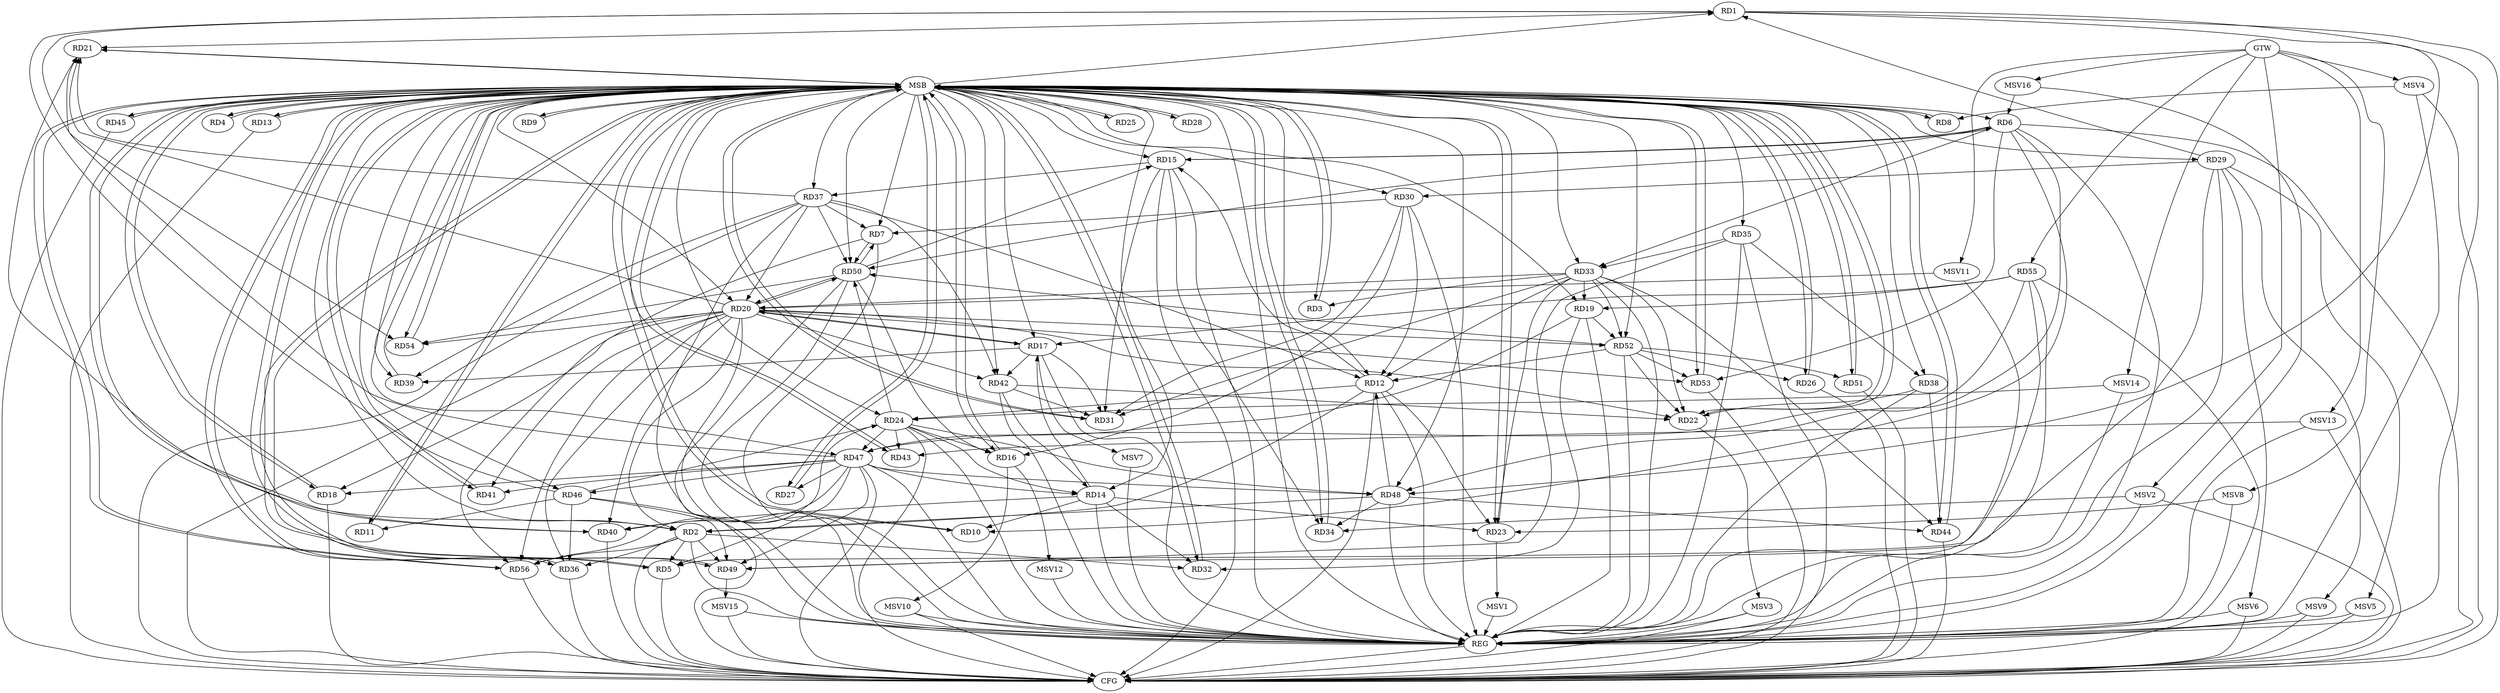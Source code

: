 strict digraph G {
  RD1 [ label="RD1" ];
  RD2 [ label="RD2" ];
  RD3 [ label="RD3" ];
  RD4 [ label="RD4" ];
  RD5 [ label="RD5" ];
  RD6 [ label="RD6" ];
  RD7 [ label="RD7" ];
  RD8 [ label="RD8" ];
  RD9 [ label="RD9" ];
  RD10 [ label="RD10" ];
  RD11 [ label="RD11" ];
  RD12 [ label="RD12" ];
  RD13 [ label="RD13" ];
  RD14 [ label="RD14" ];
  RD15 [ label="RD15" ];
  RD16 [ label="RD16" ];
  RD17 [ label="RD17" ];
  RD18 [ label="RD18" ];
  RD19 [ label="RD19" ];
  RD20 [ label="RD20" ];
  RD21 [ label="RD21" ];
  RD22 [ label="RD22" ];
  RD23 [ label="RD23" ];
  RD24 [ label="RD24" ];
  RD25 [ label="RD25" ];
  RD26 [ label="RD26" ];
  RD27 [ label="RD27" ];
  RD28 [ label="RD28" ];
  RD29 [ label="RD29" ];
  RD30 [ label="RD30" ];
  RD31 [ label="RD31" ];
  RD32 [ label="RD32" ];
  RD33 [ label="RD33" ];
  RD34 [ label="RD34" ];
  RD35 [ label="RD35" ];
  RD36 [ label="RD36" ];
  RD37 [ label="RD37" ];
  RD38 [ label="RD38" ];
  RD39 [ label="RD39" ];
  RD40 [ label="RD40" ];
  RD41 [ label="RD41" ];
  RD42 [ label="RD42" ];
  RD43 [ label="RD43" ];
  RD44 [ label="RD44" ];
  RD45 [ label="RD45" ];
  RD46 [ label="RD46" ];
  RD47 [ label="RD47" ];
  RD48 [ label="RD48" ];
  RD49 [ label="RD49" ];
  RD50 [ label="RD50" ];
  RD51 [ label="RD51" ];
  RD52 [ label="RD52" ];
  RD53 [ label="RD53" ];
  RD54 [ label="RD54" ];
  RD55 [ label="RD55" ];
  RD56 [ label="RD56" ];
  GTW [ label="GTW" ];
  REG [ label="REG" ];
  MSB [ label="MSB" ];
  CFG [ label="CFG" ];
  MSV1 [ label="MSV1" ];
  MSV2 [ label="MSV2" ];
  MSV3 [ label="MSV3" ];
  MSV4 [ label="MSV4" ];
  MSV5 [ label="MSV5" ];
  MSV6 [ label="MSV6" ];
  MSV7 [ label="MSV7" ];
  MSV8 [ label="MSV8" ];
  MSV9 [ label="MSV9" ];
  MSV10 [ label="MSV10" ];
  MSV11 [ label="MSV11" ];
  MSV12 [ label="MSV12" ];
  MSV13 [ label="MSV13" ];
  MSV14 [ label="MSV14" ];
  MSV15 [ label="MSV15" ];
  MSV16 [ label="MSV16" ];
  RD1 -> RD21;
  RD29 -> RD1;
  RD46 -> RD1;
  RD1 -> RD48;
  RD1 -> RD54;
  RD2 -> RD5;
  RD12 -> RD2;
  RD20 -> RD2;
  RD2 -> RD21;
  RD2 -> RD32;
  RD2 -> RD36;
  RD48 -> RD2;
  RD2 -> RD49;
  RD2 -> RD56;
  RD33 -> RD3;
  RD47 -> RD5;
  RD55 -> RD5;
  RD6 -> RD10;
  RD6 -> RD15;
  RD15 -> RD6;
  RD6 -> RD33;
  RD6 -> RD48;
  RD6 -> RD50;
  RD6 -> RD53;
  RD30 -> RD7;
  RD37 -> RD7;
  RD7 -> RD50;
  RD50 -> RD7;
  RD7 -> RD56;
  RD14 -> RD10;
  RD46 -> RD11;
  RD12 -> RD15;
  RD12 -> RD23;
  RD12 -> RD24;
  RD30 -> RD12;
  RD33 -> RD12;
  RD37 -> RD12;
  RD48 -> RD12;
  RD52 -> RD12;
  RD14 -> RD17;
  RD14 -> RD23;
  RD24 -> RD14;
  RD14 -> RD32;
  RD14 -> RD40;
  RD42 -> RD14;
  RD47 -> RD14;
  RD15 -> RD31;
  RD15 -> RD34;
  RD15 -> RD37;
  RD50 -> RD15;
  RD24 -> RD16;
  RD30 -> RD16;
  RD50 -> RD16;
  RD17 -> RD20;
  RD20 -> RD17;
  RD17 -> RD31;
  RD17 -> RD39;
  RD17 -> RD42;
  RD55 -> RD17;
  RD20 -> RD18;
  RD47 -> RD18;
  RD19 -> RD32;
  RD33 -> RD19;
  RD19 -> RD47;
  RD19 -> RD52;
  RD55 -> RD19;
  RD20 -> RD21;
  RD20 -> RD22;
  RD33 -> RD20;
  RD20 -> RD36;
  RD37 -> RD20;
  RD20 -> RD40;
  RD20 -> RD41;
  RD20 -> RD42;
  RD20 -> RD50;
  RD50 -> RD20;
  RD20 -> RD52;
  RD20 -> RD53;
  RD20 -> RD54;
  RD20 -> RD56;
  RD37 -> RD21;
  RD47 -> RD21;
  RD33 -> RD22;
  RD38 -> RD22;
  RD42 -> RD22;
  RD52 -> RD22;
  RD33 -> RD23;
  RD24 -> RD43;
  RD46 -> RD24;
  RD24 -> RD47;
  RD24 -> RD48;
  RD24 -> RD50;
  RD24 -> RD56;
  RD52 -> RD26;
  RD47 -> RD27;
  RD29 -> RD30;
  RD29 -> RD49;
  RD30 -> RD31;
  RD33 -> RD31;
  RD42 -> RD31;
  RD35 -> RD33;
  RD33 -> RD44;
  RD33 -> RD52;
  RD48 -> RD34;
  RD35 -> RD38;
  RD35 -> RD49;
  RD46 -> RD36;
  RD37 -> RD39;
  RD37 -> RD42;
  RD37 -> RD50;
  RD38 -> RD44;
  RD47 -> RD40;
  RD47 -> RD41;
  RD48 -> RD44;
  RD47 -> RD46;
  RD46 -> RD49;
  RD47 -> RD48;
  RD47 -> RD49;
  RD55 -> RD47;
  RD52 -> RD50;
  RD50 -> RD54;
  RD52 -> RD51;
  RD52 -> RD53;
  GTW -> RD55;
  RD1 -> REG;
  RD2 -> REG;
  RD6 -> REG;
  RD7 -> REG;
  RD12 -> REG;
  RD14 -> REG;
  RD15 -> REG;
  RD17 -> REG;
  RD19 -> REG;
  RD20 -> REG;
  RD24 -> REG;
  RD29 -> REG;
  RD30 -> REG;
  RD33 -> REG;
  RD35 -> REG;
  RD37 -> REG;
  RD38 -> REG;
  RD42 -> REG;
  RD46 -> REG;
  RD47 -> REG;
  RD48 -> REG;
  RD50 -> REG;
  RD52 -> REG;
  RD55 -> REG;
  RD3 -> MSB;
  MSB -> RD9;
  MSB -> RD11;
  MSB -> RD14;
  MSB -> RD22;
  MSB -> RD24;
  MSB -> RD29;
  MSB -> RD31;
  MSB -> RD56;
  MSB -> REG;
  RD4 -> MSB;
  MSB -> RD5;
  MSB -> RD21;
  MSB -> RD30;
  MSB -> RD45;
  MSB -> RD53;
  RD5 -> MSB;
  MSB -> RD7;
  MSB -> RD25;
  MSB -> RD39;
  MSB -> RD44;
  MSB -> RD48;
  RD8 -> MSB;
  MSB -> RD3;
  MSB -> RD10;
  MSB -> RD36;
  RD9 -> MSB;
  MSB -> RD17;
  MSB -> RD19;
  RD10 -> MSB;
  MSB -> RD1;
  MSB -> RD2;
  MSB -> RD23;
  RD11 -> MSB;
  MSB -> RD12;
  MSB -> RD42;
  MSB -> RD47;
  MSB -> RD54;
  RD13 -> MSB;
  MSB -> RD32;
  RD16 -> MSB;
  MSB -> RD33;
  MSB -> RD34;
  MSB -> RD37;
  MSB -> RD40;
  RD18 -> MSB;
  MSB -> RD4;
  MSB -> RD8;
  MSB -> RD38;
  RD21 -> MSB;
  MSB -> RD26;
  MSB -> RD27;
  MSB -> RD35;
  RD22 -> MSB;
  MSB -> RD18;
  MSB -> RD20;
  MSB -> RD41;
  RD23 -> MSB;
  RD25 -> MSB;
  MSB -> RD15;
  RD26 -> MSB;
  MSB -> RD51;
  RD27 -> MSB;
  MSB -> RD6;
  RD28 -> MSB;
  MSB -> RD13;
  RD31 -> MSB;
  RD32 -> MSB;
  RD34 -> MSB;
  MSB -> RD46;
  MSB -> RD49;
  RD36 -> MSB;
  RD39 -> MSB;
  RD40 -> MSB;
  RD41 -> MSB;
  RD43 -> MSB;
  MSB -> RD28;
  RD44 -> MSB;
  MSB -> RD16;
  RD45 -> MSB;
  RD49 -> MSB;
  MSB -> RD50;
  RD51 -> MSB;
  RD53 -> MSB;
  RD54 -> MSB;
  MSB -> RD43;
  RD56 -> MSB;
  MSB -> RD52;
  RD15 -> CFG;
  RD56 -> CFG;
  RD12 -> CFG;
  RD13 -> CFG;
  RD53 -> CFG;
  RD18 -> CFG;
  RD51 -> CFG;
  RD36 -> CFG;
  RD40 -> CFG;
  RD35 -> CFG;
  RD5 -> CFG;
  RD24 -> CFG;
  RD26 -> CFG;
  RD6 -> CFG;
  RD2 -> CFG;
  RD55 -> CFG;
  RD44 -> CFG;
  RD1 -> CFG;
  RD37 -> CFG;
  RD45 -> CFG;
  RD47 -> CFG;
  RD50 -> CFG;
  REG -> CFG;
  RD20 -> CFG;
  RD23 -> MSV1;
  MSV1 -> REG;
  MSV2 -> RD34;
  GTW -> MSV2;
  MSV2 -> REG;
  MSV2 -> CFG;
  RD22 -> MSV3;
  MSV3 -> REG;
  MSV3 -> CFG;
  MSV4 -> RD8;
  GTW -> MSV4;
  MSV4 -> REG;
  MSV4 -> CFG;
  RD29 -> MSV5;
  MSV5 -> REG;
  MSV5 -> CFG;
  RD29 -> MSV6;
  MSV6 -> REG;
  MSV6 -> CFG;
  RD17 -> MSV7;
  MSV7 -> REG;
  MSV8 -> RD23;
  GTW -> MSV8;
  MSV8 -> REG;
  RD29 -> MSV9;
  MSV9 -> REG;
  MSV9 -> CFG;
  RD16 -> MSV10;
  MSV10 -> REG;
  MSV10 -> CFG;
  MSV11 -> RD20;
  GTW -> MSV11;
  MSV11 -> REG;
  RD16 -> MSV12;
  MSV12 -> REG;
  MSV13 -> RD43;
  GTW -> MSV13;
  MSV13 -> REG;
  MSV13 -> CFG;
  MSV14 -> RD24;
  GTW -> MSV14;
  MSV14 -> REG;
  RD49 -> MSV15;
  MSV15 -> REG;
  MSV15 -> CFG;
  MSV16 -> RD6;
  GTW -> MSV16;
  MSV16 -> REG;
}
